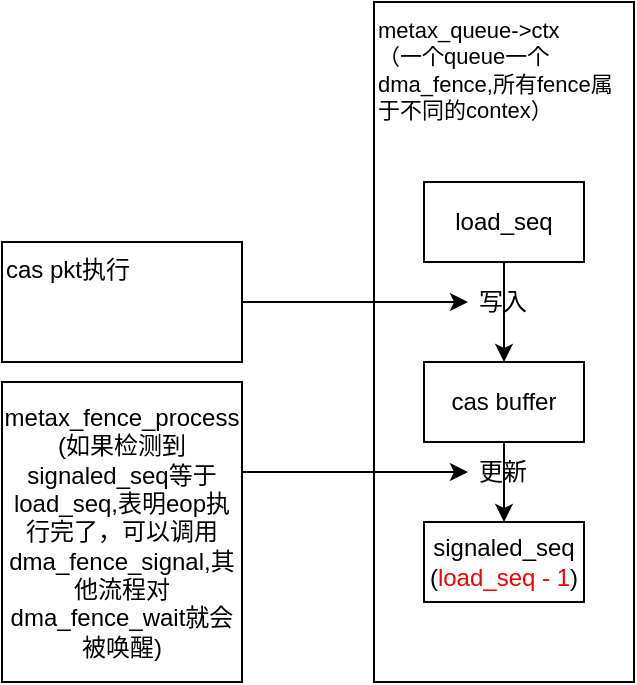 <mxfile version="24.7.16">
  <diagram name="第 1 页" id="FvlG9qOFmkv-KVoIZPBf">
    <mxGraphModel dx="1158" dy="653" grid="1" gridSize="10" guides="1" tooltips="1" connect="1" arrows="1" fold="1" page="1" pageScale="1" pageWidth="827" pageHeight="1169" math="0" shadow="0">
      <root>
        <mxCell id="0" />
        <mxCell id="1" parent="0" />
        <mxCell id="0UibtLx0bg4T6_MDQ2ON-1" value="&lt;font style=&quot;font-size: 11px;&quot;&gt;metax_queue-&amp;gt;ctx&lt;/font&gt;&lt;div style=&quot;font-size: 11px;&quot;&gt;&lt;font style=&quot;font-size: 11px;&quot;&gt;（一个queue一个dma_fence,所有fence属于不同的contex）&lt;/font&gt;&lt;/div&gt;" style="rounded=0;whiteSpace=wrap;html=1;align=left;verticalAlign=top;" vertex="1" parent="1">
          <mxGeometry x="480" y="150" width="130" height="340" as="geometry" />
        </mxCell>
        <mxCell id="0UibtLx0bg4T6_MDQ2ON-7" style="edgeStyle=orthogonalEdgeStyle;rounded=0;orthogonalLoop=1;jettySize=auto;html=1;exitX=0.5;exitY=1;exitDx=0;exitDy=0;entryX=0.5;entryY=0;entryDx=0;entryDy=0;" edge="1" parent="1" source="0UibtLx0bg4T6_MDQ2ON-2" target="0UibtLx0bg4T6_MDQ2ON-5">
          <mxGeometry relative="1" as="geometry" />
        </mxCell>
        <mxCell id="0UibtLx0bg4T6_MDQ2ON-2" value="load_seq" style="rounded=0;whiteSpace=wrap;html=1;" vertex="1" parent="1">
          <mxGeometry x="505" y="240" width="80" height="40" as="geometry" />
        </mxCell>
        <mxCell id="0UibtLx0bg4T6_MDQ2ON-3" value="signaled_seq&lt;div&gt;(&lt;font color=&quot;#f20202&quot;&gt;load_seq - 1&lt;/font&gt;)&lt;/div&gt;" style="rounded=0;whiteSpace=wrap;html=1;" vertex="1" parent="1">
          <mxGeometry x="505" y="410" width="80" height="40" as="geometry" />
        </mxCell>
        <mxCell id="0UibtLx0bg4T6_MDQ2ON-8" style="edgeStyle=orthogonalEdgeStyle;rounded=0;orthogonalLoop=1;jettySize=auto;html=1;exitX=1;exitY=0.5;exitDx=0;exitDy=0;entryX=0;entryY=0.5;entryDx=0;entryDy=0;" edge="1" parent="1" source="0UibtLx0bg4T6_MDQ2ON-4" target="0UibtLx0bg4T6_MDQ2ON-9">
          <mxGeometry relative="1" as="geometry">
            <mxPoint x="540" y="300" as="targetPoint" />
          </mxGeometry>
        </mxCell>
        <mxCell id="0UibtLx0bg4T6_MDQ2ON-4" value="cas pkt执行" style="rounded=0;whiteSpace=wrap;html=1;verticalAlign=top;align=left;" vertex="1" parent="1">
          <mxGeometry x="294" y="270" width="120" height="60" as="geometry" />
        </mxCell>
        <mxCell id="0UibtLx0bg4T6_MDQ2ON-10" style="edgeStyle=orthogonalEdgeStyle;rounded=0;orthogonalLoop=1;jettySize=auto;html=1;exitX=0.5;exitY=1;exitDx=0;exitDy=0;entryX=0.5;entryY=0;entryDx=0;entryDy=0;" edge="1" parent="1" source="0UibtLx0bg4T6_MDQ2ON-5" target="0UibtLx0bg4T6_MDQ2ON-3">
          <mxGeometry relative="1" as="geometry" />
        </mxCell>
        <mxCell id="0UibtLx0bg4T6_MDQ2ON-5" value="cas buffer" style="rounded=0;whiteSpace=wrap;html=1;" vertex="1" parent="1">
          <mxGeometry x="505" y="330" width="80" height="40" as="geometry" />
        </mxCell>
        <mxCell id="0UibtLx0bg4T6_MDQ2ON-9" value="写入" style="text;html=1;align=center;verticalAlign=middle;whiteSpace=wrap;rounded=0;" vertex="1" parent="1">
          <mxGeometry x="527" y="285" width="35" height="30" as="geometry" />
        </mxCell>
        <mxCell id="0UibtLx0bg4T6_MDQ2ON-11" value="更新" style="text;html=1;align=center;verticalAlign=middle;whiteSpace=wrap;rounded=0;" vertex="1" parent="1">
          <mxGeometry x="527" y="370" width="35" height="30" as="geometry" />
        </mxCell>
        <mxCell id="0UibtLx0bg4T6_MDQ2ON-13" style="edgeStyle=orthogonalEdgeStyle;rounded=0;orthogonalLoop=1;jettySize=auto;html=1;exitX=0.995;exitY=0.287;exitDx=0;exitDy=0;exitPerimeter=0;" edge="1" parent="1" source="0UibtLx0bg4T6_MDQ2ON-12" target="0UibtLx0bg4T6_MDQ2ON-11">
          <mxGeometry relative="1" as="geometry">
            <Array as="points">
              <mxPoint x="413" y="385" />
            </Array>
          </mxGeometry>
        </mxCell>
        <mxCell id="0UibtLx0bg4T6_MDQ2ON-12" value="metax_fence_process&lt;div&gt;(如果检测到signaled_seq等于load_seq,表明eop执行完了，可以调用dma_fence_signal,其他流程对dma_fence_wait就会被唤醒)&lt;/div&gt;" style="rounded=0;whiteSpace=wrap;html=1;" vertex="1" parent="1">
          <mxGeometry x="294" y="340" width="120" height="150" as="geometry" />
        </mxCell>
      </root>
    </mxGraphModel>
  </diagram>
</mxfile>
